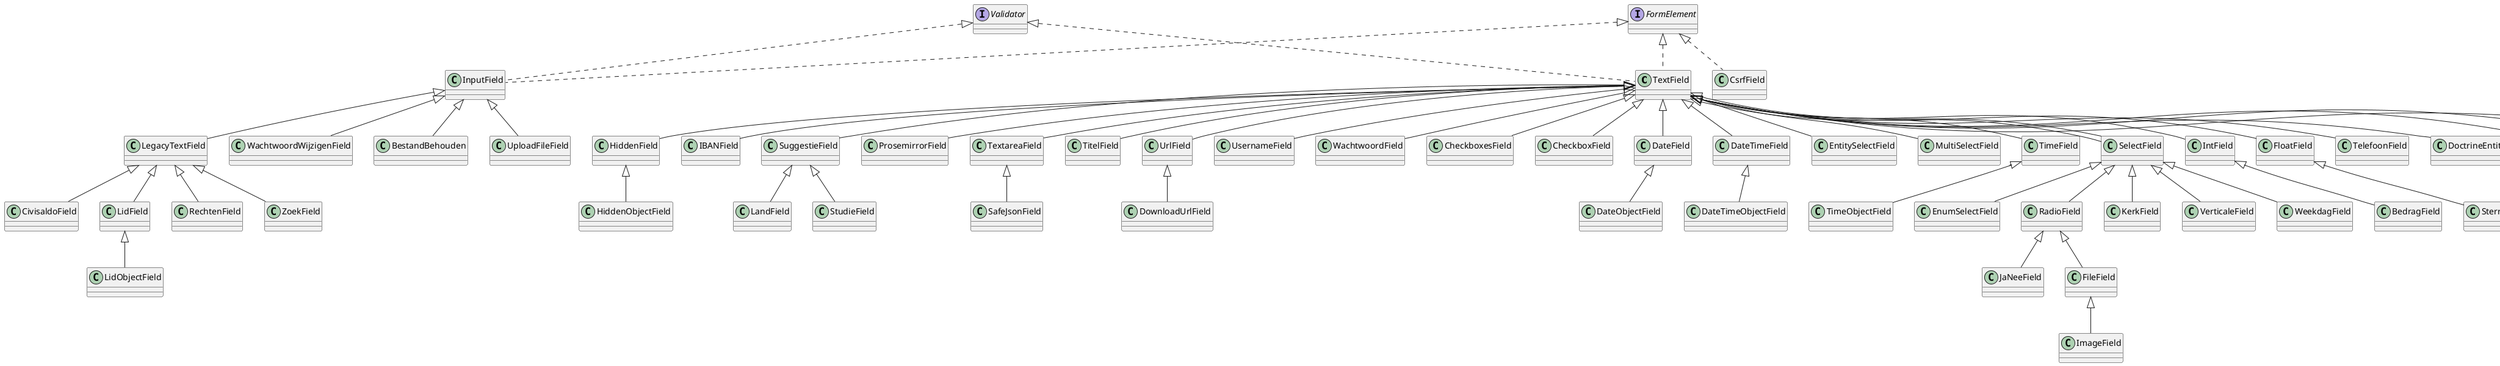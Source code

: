 
@startuml
class TextField implements FormElement, Validator
class SelectField extends TextField
class BedragField extends IntField
class FloatField extends TextField
class IntField extends TextField
class TelefoonField extends TextField

class CivisaldoField extends LegacyTextField
class DoctrineEntityField extends TextField
class DuckField extends TextField
class EmailField extends TextField
class FileNameField extends TextField
class HiddenField extends TextField
class HiddenObjectField extends HiddenField
class IBANField extends TextField
class InputField implements FormElement, Validator
class LandField extends SuggestieField
class LegacyTextField extends InputField
class LidField extends LegacyTextField
class LidObjectField extends LidField
class ProfielEntityField extends DoctrineEntityField
class ProsemirrorField extends TextField
class RechtenField extends LegacyTextField
class SafeJsonField extends TextareaField
class StudieField extends SuggestieField
class SuggestieField extends TextField
class TextareaField extends TextField
class TitelField extends TextField
class UrlField extends TextField
class UsernameField extends TextField
class WachtwoordField extends TextField
class WachtwoordWijzigenField extends InputField
class ZoekField extends LegacyTextField

class CheckboxesField extends TextField
class CheckboxField extends TextField
class DateField extends TextField
class DateObjectField extends DateField
class DateTimeField extends TextField
class DateTimeObjectField extends DateTimeField
class EntitySelectField extends TextField
class EnumSelectField extends SelectField
class JaNeeField extends RadioField
class KerkField extends SelectField
class MultiSelectField extends TextField
class RadioField extends SelectField
class SelectField extends TextField
class SterrenField extends FloatField
class TimeField extends TextField
class TimeObjectField extends TimeField
class VerticaleField extends SelectField
class WeekdagField extends SelectField
class BestandBehouden extends InputField
class DownloadUrlField extends UrlField
class FileField extends RadioField
class ImageField extends FileField
class UploadFileField extends InputField
class CsrfField implements FormElement

@enduml
